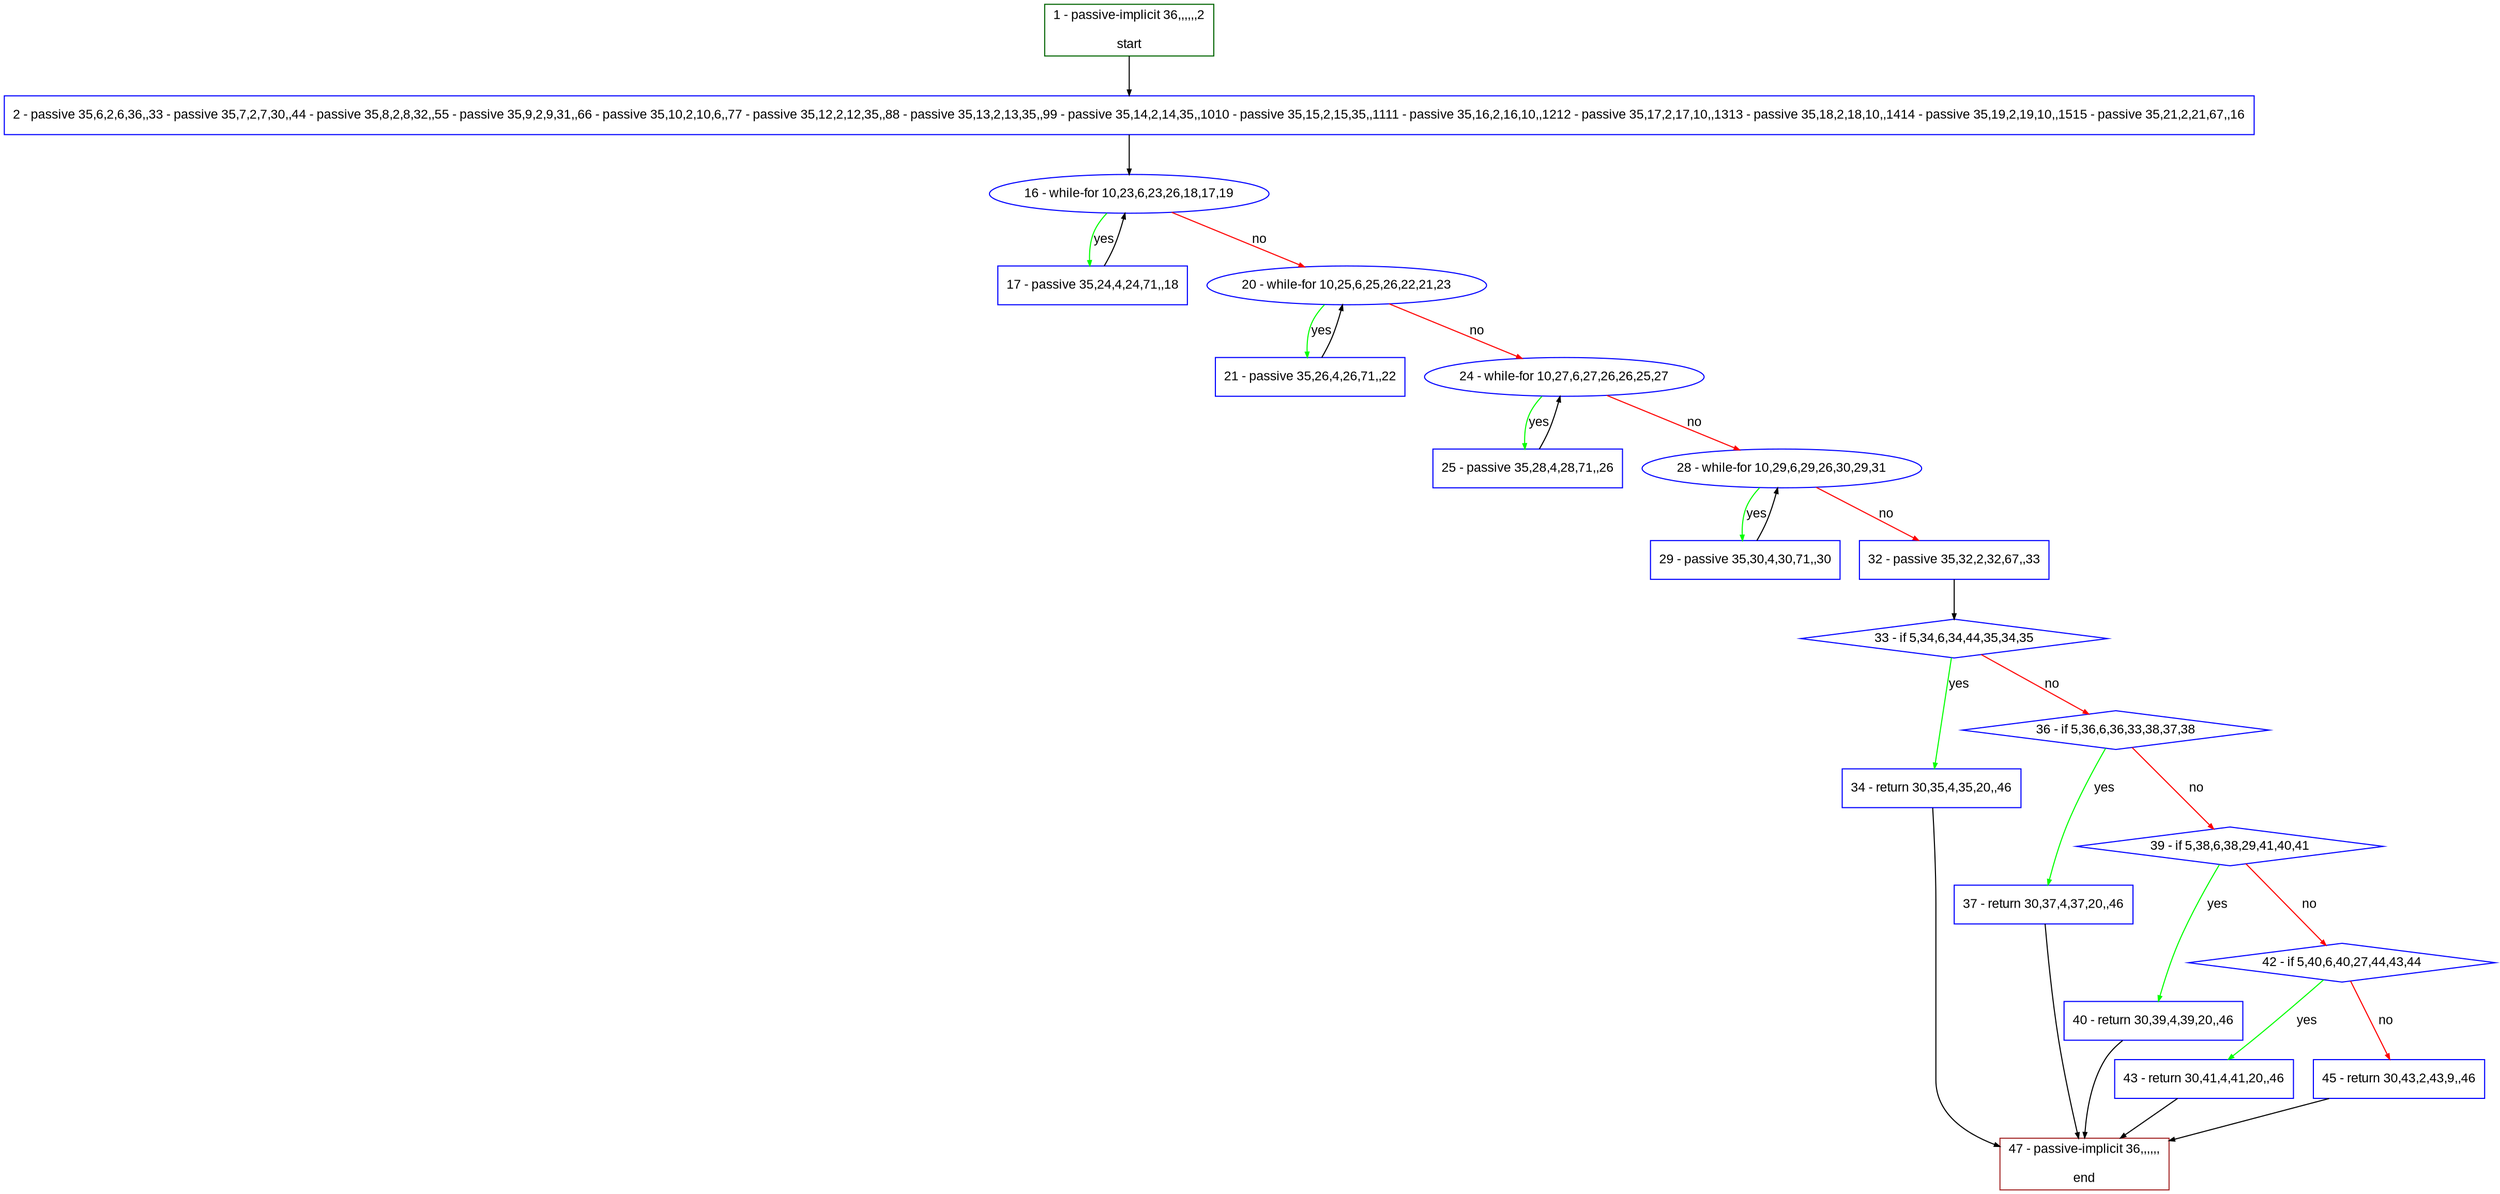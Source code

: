 digraph "" {
  graph [bgcolor="white", fillcolor="#FFFFCC", pack="true", packmode="clust", fontname="Arial", label="", fontsize="12", compound="true", style="rounded,filled"];
  node [node_initialized="no", fillcolor="white", fontname="Arial", label="", color="grey", fontsize="12", fixedsize="false", compound="true", shape="rectangle", style="filled"];
  edge [arrowtail="none", lhead="", fontcolor="black", fontname="Arial", label="", color="black", fontsize="12", arrowhead="normal", arrowsize="0.5", compound="true", ltail="", dir="forward"];
  __N1 [fillcolor="#ffffff", label="2 - passive 35,6,2,6,36,,33 - passive 35,7,2,7,30,,44 - passive 35,8,2,8,32,,55 - passive 35,9,2,9,31,,66 - passive 35,10,2,10,6,,77 - passive 35,12,2,12,35,,88 - passive 35,13,2,13,35,,99 - passive 35,14,2,14,35,,1010 - passive 35,15,2,15,35,,1111 - passive 35,16,2,16,10,,1212 - passive 35,17,2,17,10,,1313 - passive 35,18,2,18,10,,1414 - passive 35,19,2,19,10,,1515 - passive 35,21,2,21,67,,16", color="#0000ff", shape="box", style="filled"];
  __N2 [fillcolor="#ffffff", label="1 - passive-implicit 36,,,,,,2\n\nstart", color="#006400", shape="box", style="filled"];
  __N3 [fillcolor="#ffffff", label="16 - while-for 10,23,6,23,26,18,17,19", color="#0000ff", shape="oval", style="filled"];
  __N4 [fillcolor="#ffffff", label="17 - passive 35,24,4,24,71,,18", color="#0000ff", shape="box", style="filled"];
  __N5 [fillcolor="#ffffff", label="20 - while-for 10,25,6,25,26,22,21,23", color="#0000ff", shape="oval", style="filled"];
  __N6 [fillcolor="#ffffff", label="21 - passive 35,26,4,26,71,,22", color="#0000ff", shape="box", style="filled"];
  __N7 [fillcolor="#ffffff", label="24 - while-for 10,27,6,27,26,26,25,27", color="#0000ff", shape="oval", style="filled"];
  __N8 [fillcolor="#ffffff", label="25 - passive 35,28,4,28,71,,26", color="#0000ff", shape="box", style="filled"];
  __N9 [fillcolor="#ffffff", label="28 - while-for 10,29,6,29,26,30,29,31", color="#0000ff", shape="oval", style="filled"];
  __N10 [fillcolor="#ffffff", label="29 - passive 35,30,4,30,71,,30", color="#0000ff", shape="box", style="filled"];
  __N11 [fillcolor="#ffffff", label="32 - passive 35,32,2,32,67,,33", color="#0000ff", shape="box", style="filled"];
  __N12 [fillcolor="#ffffff", label="33 - if 5,34,6,34,44,35,34,35", color="#0000ff", shape="diamond", style="filled"];
  __N13 [fillcolor="#ffffff", label="34 - return 30,35,4,35,20,,46", color="#0000ff", shape="box", style="filled"];
  __N14 [fillcolor="#ffffff", label="36 - if 5,36,6,36,33,38,37,38", color="#0000ff", shape="diamond", style="filled"];
  __N15 [fillcolor="#ffffff", label="47 - passive-implicit 36,,,,,,\n\nend", color="#a52a2a", shape="box", style="filled"];
  __N16 [fillcolor="#ffffff", label="37 - return 30,37,4,37,20,,46", color="#0000ff", shape="box", style="filled"];
  __N17 [fillcolor="#ffffff", label="39 - if 5,38,6,38,29,41,40,41", color="#0000ff", shape="diamond", style="filled"];
  __N18 [fillcolor="#ffffff", label="40 - return 30,39,4,39,20,,46", color="#0000ff", shape="box", style="filled"];
  __N19 [fillcolor="#ffffff", label="42 - if 5,40,6,40,27,44,43,44", color="#0000ff", shape="diamond", style="filled"];
  __N20 [fillcolor="#ffffff", label="43 - return 30,41,4,41,20,,46", color="#0000ff", shape="box", style="filled"];
  __N21 [fillcolor="#ffffff", label="45 - return 30,43,2,43,9,,46", color="#0000ff", shape="box", style="filled"];
  __N2 -> __N1 [arrowtail="none", color="#000000", label="", arrowhead="normal", dir="forward"];
  __N1 -> __N3 [arrowtail="none", color="#000000", label="", arrowhead="normal", dir="forward"];
  __N3 -> __N4 [arrowtail="none", color="#00ff00", label="yes", arrowhead="normal", dir="forward"];
  __N4 -> __N3 [arrowtail="none", color="#000000", label="", arrowhead="normal", dir="forward"];
  __N3 -> __N5 [arrowtail="none", color="#ff0000", label="no", arrowhead="normal", dir="forward"];
  __N5 -> __N6 [arrowtail="none", color="#00ff00", label="yes", arrowhead="normal", dir="forward"];
  __N6 -> __N5 [arrowtail="none", color="#000000", label="", arrowhead="normal", dir="forward"];
  __N5 -> __N7 [arrowtail="none", color="#ff0000", label="no", arrowhead="normal", dir="forward"];
  __N7 -> __N8 [arrowtail="none", color="#00ff00", label="yes", arrowhead="normal", dir="forward"];
  __N8 -> __N7 [arrowtail="none", color="#000000", label="", arrowhead="normal", dir="forward"];
  __N7 -> __N9 [arrowtail="none", color="#ff0000", label="no", arrowhead="normal", dir="forward"];
  __N9 -> __N10 [arrowtail="none", color="#00ff00", label="yes", arrowhead="normal", dir="forward"];
  __N10 -> __N9 [arrowtail="none", color="#000000", label="", arrowhead="normal", dir="forward"];
  __N9 -> __N11 [arrowtail="none", color="#ff0000", label="no", arrowhead="normal", dir="forward"];
  __N11 -> __N12 [arrowtail="none", color="#000000", label="", arrowhead="normal", dir="forward"];
  __N12 -> __N13 [arrowtail="none", color="#00ff00", label="yes", arrowhead="normal", dir="forward"];
  __N12 -> __N14 [arrowtail="none", color="#ff0000", label="no", arrowhead="normal", dir="forward"];
  __N13 -> __N15 [arrowtail="none", color="#000000", label="", arrowhead="normal", dir="forward"];
  __N14 -> __N16 [arrowtail="none", color="#00ff00", label="yes", arrowhead="normal", dir="forward"];
  __N14 -> __N17 [arrowtail="none", color="#ff0000", label="no", arrowhead="normal", dir="forward"];
  __N16 -> __N15 [arrowtail="none", color="#000000", label="", arrowhead="normal", dir="forward"];
  __N17 -> __N18 [arrowtail="none", color="#00ff00", label="yes", arrowhead="normal", dir="forward"];
  __N17 -> __N19 [arrowtail="none", color="#ff0000", label="no", arrowhead="normal", dir="forward"];
  __N18 -> __N15 [arrowtail="none", color="#000000", label="", arrowhead="normal", dir="forward"];
  __N19 -> __N20 [arrowtail="none", color="#00ff00", label="yes", arrowhead="normal", dir="forward"];
  __N19 -> __N21 [arrowtail="none", color="#ff0000", label="no", arrowhead="normal", dir="forward"];
  __N20 -> __N15 [arrowtail="none", color="#000000", label="", arrowhead="normal", dir="forward"];
  __N21 -> __N15 [arrowtail="none", color="#000000", label="", arrowhead="normal", dir="forward"];
}
